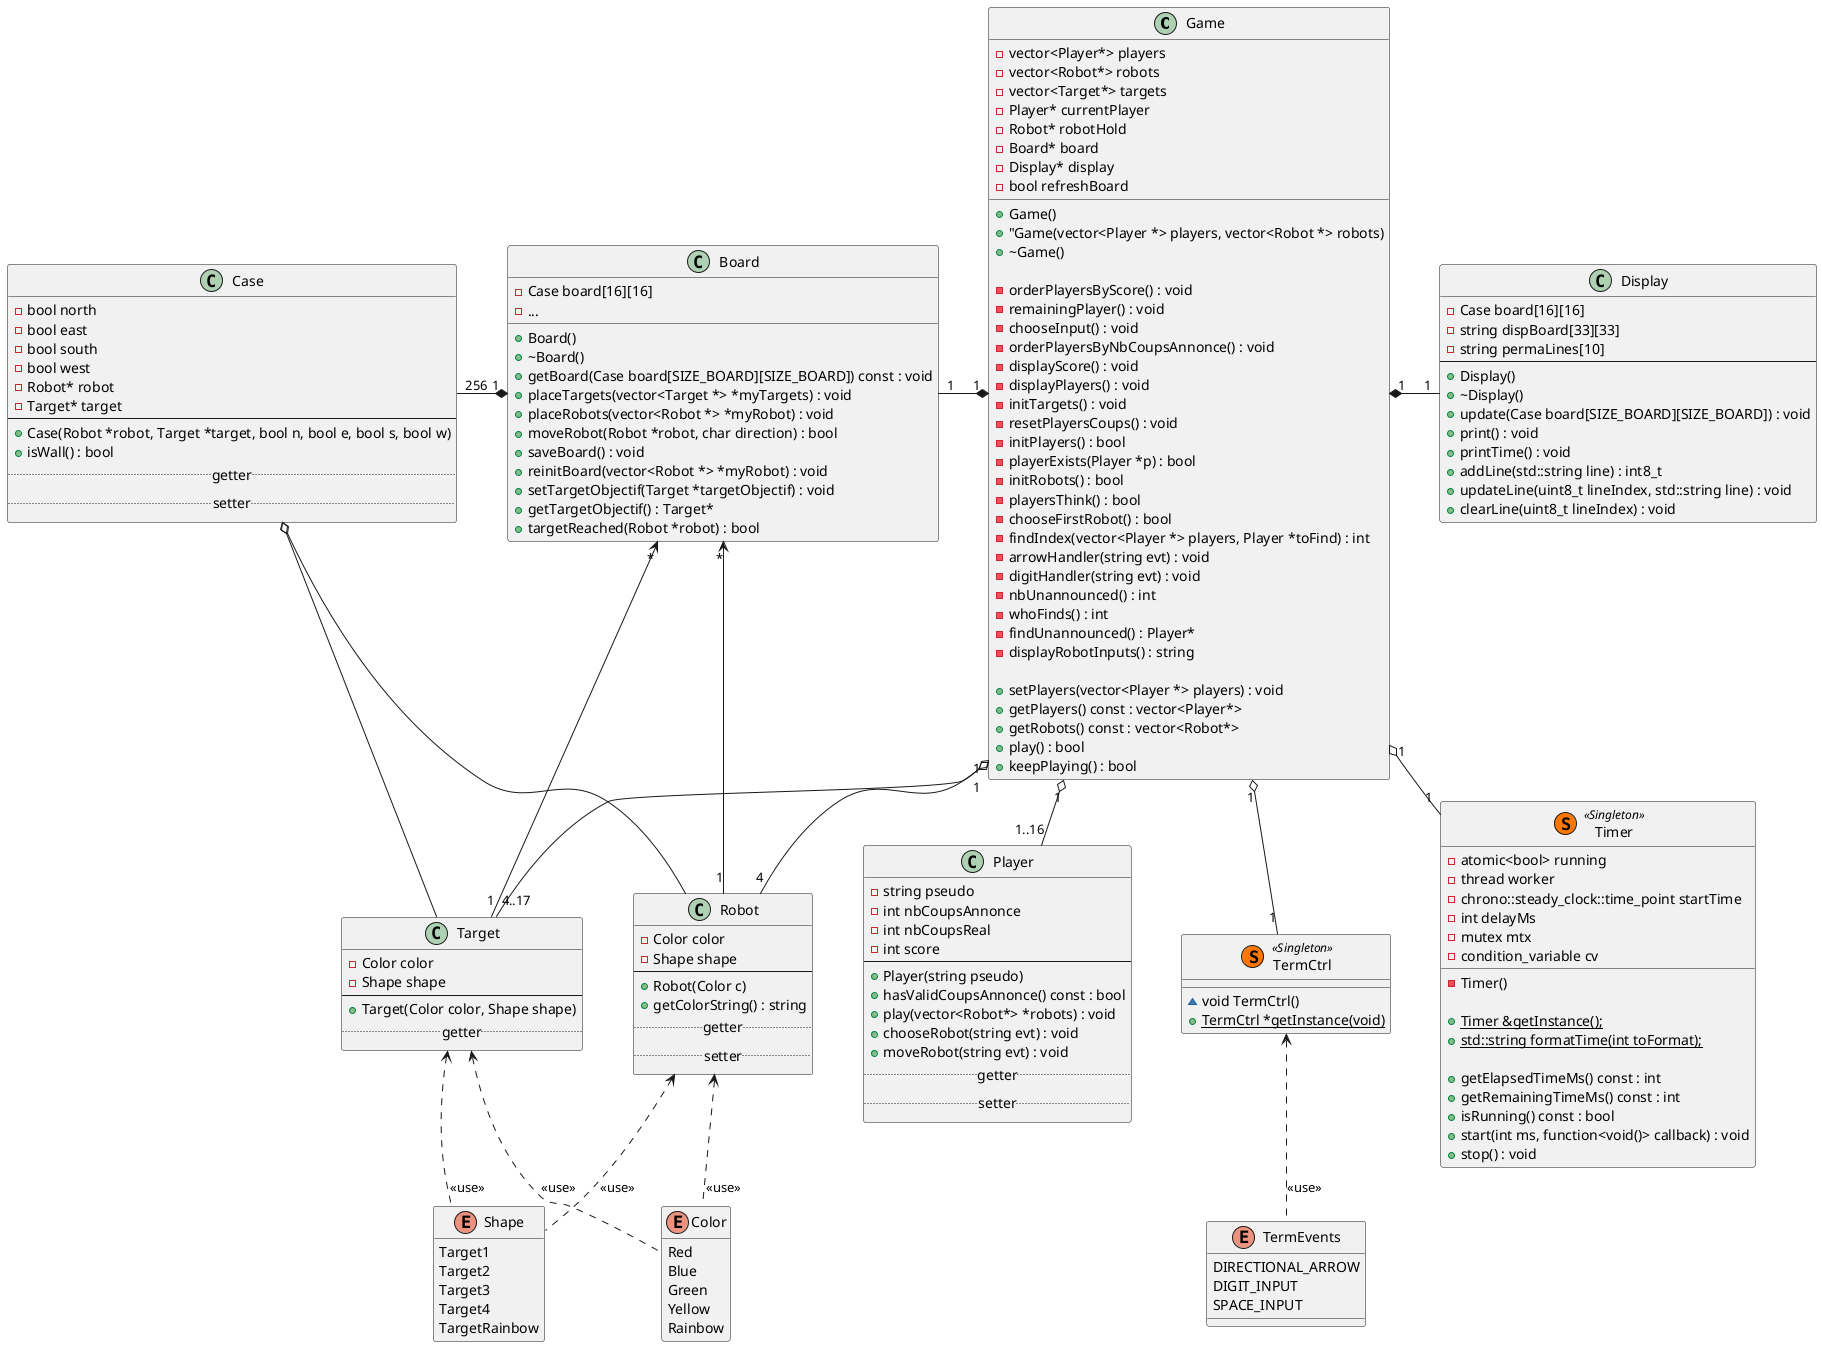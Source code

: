 @startuml UML Diagram

skinparam nodesep 50
skinparam ranksep 20

top to bottom direction

hide @unlinked

class Game {
    - vector<Player*> players
    - vector<Robot*> robots
    - vector<Target*> targets
    - Player* currentPlayer
    - Robot* robotHold
    - Board* board
    - Display* display
    - bool refreshBoard

    + Game()
    + "Game(vector<Player *> players, vector<Robot *> robots)
    + ~Game()

    - orderPlayersByScore() : void
    - remainingPlayer() : void
    - chooseInput() : void
    - orderPlayersByNbCoupsAnnonce() : void
    - displayScore() : void
    - displayPlayers() : void
    - initTargets() : void
    - resetPlayersCoups() : void
    - initPlayers() : bool
    - playerExists(Player *p) : bool
    - initRobots() : bool
    - playersThink() : bool
    - chooseFirstRobot() : bool
    - findIndex(vector<Player *> players, Player *toFind) : int
    - arrowHandler(string evt) : void
    - digitHandler(string evt) : void
    - nbUnannounced() : int
    - whoFinds() : int
    - findUnannounced() : Player*
    - displayRobotInputs() : string

    + setPlayers(vector<Player *> players) : void
    + getPlayers() const : vector<Player*>
    + getRobots() const : vector<Robot*>
    + play() : bool
    + keepPlaying() : bool    
}

Game "1" *-left- "1" Board
Game "1" *-right- "1" Display
Game "1" o-- "1..16" Player
Game "1" o-- "4" Robot
Game "1" o-- "4..17" Target
Game "1" o-- "1" TermCtrl
Game "1" o-- "1" Timer

class Player {
    - string pseudo
    - int nbCoupsAnnonce
    - int nbCoupsReal
    - int score
    ---
    + Player(string pseudo)
    + hasValidCoupsAnnonce() const : bool
    + play(vector<Robot*> *robots) : void
    + chooseRobot(string evt) : void
    + moveRobot(string evt) : void
    .. getter ..
    .. setter ..
}

class Board {
    - Case board[16][16]
    - ...

    + Board()
    + ~Board()
    + getBoard(Case board[SIZE_BOARD][SIZE_BOARD]) const : void
    + placeTargets(vector<Target *> *myTargets) : void
    + placeRobots(vector<Robot *> *myRobot) : void
    + moveRobot(Robot *robot, char direction) : bool
    + saveBoard() : void
    + reinitBoard(vector<Robot *> *myRobot) : void
    + setTargetObjectif(Target *targetObjectif) : void
    + getTargetObjectif() : Target*
    + targetReached(Robot *robot) : bool
}

Board "1" *-left- "256" Case
Board "*" <-down- "1" Robot
Board "*" <-down- "1" Target

class Case {
    - bool north
    - bool east
    - bool south
    - bool west
    - Robot* robot
    - Target* target
    ---
    + Case(Robot *robot, Target *target, bool n, bool e, bool s, bool w)
    + isWall() : bool
    .. getter ..
    .. setter ..
}

Case o-- Robot
Case o-- Target

class Robot {
    - Color color
    - Shape shape
    --
    + Robot(Color c)
    + getColorString() : string
    .. getter ..
    .. setter ..
}

class Target {
    - Color color
    - Shape shape
    --
    + Target(Color color, Shape shape)
    .. getter ..
}

class Display {
    - Case board[16][16]
    - string dispBoard[33][33]
    - string permaLines[10]
    --
    + Display()
    + ~Display()
    + update(Case board[SIZE_BOARD][SIZE_BOARD]) : void
    + print() : void
    + printTime() : void
    + addLine(std::string line) : int8_t
    + updateLine(uint8_t lineIndex, std::string line) : void
    + clearLine(uint8_t lineIndex) : void
}

enum TermEvents {
    DIRECTIONAL_ARROW
    DIGIT_INPUT
    SPACE_INPUT
}

class TermCtrl << (S,#FF7700) Singleton >> {
    ~void TermCtrl()
    + {static} TermCtrl *getInstance(void)
}

' TermCtrl::getInstance --> TermCtrl::TermCtrl

TermCtrl <.. TermEvents : "<<use>>"

class Timer << (S,#FF7700) Singleton >> {

    - atomic<bool> running
    - thread worker
    - chrono::steady_clock::time_point startTime
    - int delayMs
    - mutex mtx
    - condition_variable cv
    - Timer()

    + {static} Timer &getInstance();
    + {static} std::string formatTime(int toFormat);

    + getElapsedTimeMs() const : int
    + getRemainingTimeMs() const : int
    + isRunning() const : bool
    + start(int ms, function<void()> callback) : void
    + stop() : void

}


Target <.. Color : "<<use>>"
Target <.. Shape : "<<use>>"
Robot <.. Color : "<<use>>"
Robot <.. Shape : "<<use>>"

hide Color methods
enum Color {
    Red
    Blue
    Green
    Yellow
    Rainbow
}

hide Shape methods
enum Shape {
    Target1
    Target2
    Target3
    Target4
    TargetRainbow
}

@enduml